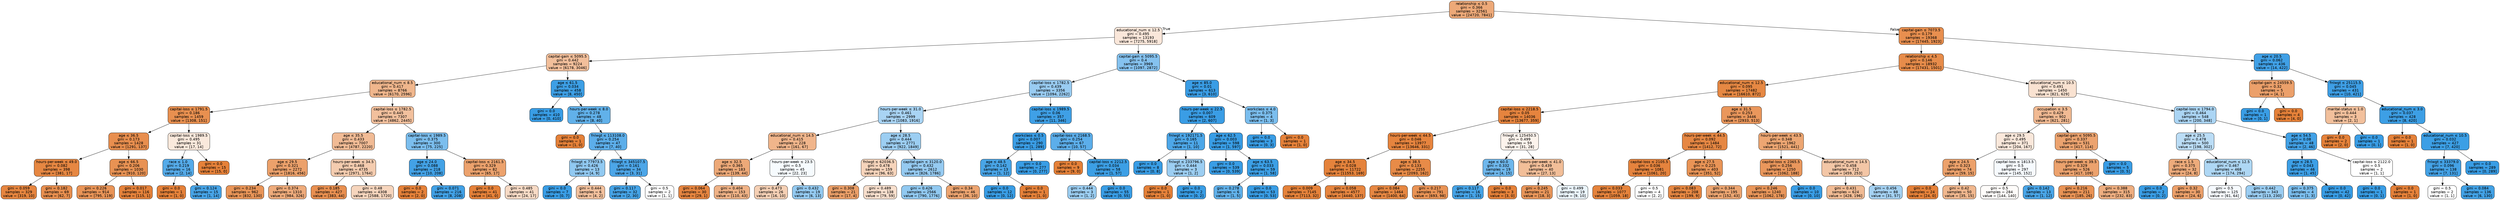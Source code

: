 digraph Tree {
node [shape=box, style="filled, rounded", color="black", fontname="helvetica"] ;
edge [fontname="helvetica"] ;
0 [label=<relationship &le; 0.5<br/>gini = 0.366<br/>samples = 32561<br/>value = [24720, 7841]>, fillcolor="#eda978"] ;
1 [label=<educational_num &le; 12.5<br/>gini = 0.495<br/>samples = 13193<br/>value = [7275, 5918]>, fillcolor="#fae7da"] ;
0 -> 1 [labeldistance=2.5, labelangle=45, headlabel="True"] ;
2 [label=<capital-gain &le; 5095.5<br/>gini = 0.442<br/>samples = 9224<br/>value = [6178, 3046]>, fillcolor="#f2bf9b"] ;
1 -> 2 ;
3 [label=<educational_num &le; 8.5<br/>gini = 0.417<br/>samples = 8766<br/>value = [6170, 2596]>, fillcolor="#f0b68c"] ;
2 -> 3 ;
4 [label=<capital-loss &le; 1791.5<br/>gini = 0.186<br/>samples = 1459<br/>value = [1308, 151]>, fillcolor="#e89050"] ;
3 -> 4 ;
5 [label=<age &le; 36.5<br/>gini = 0.173<br/>samples = 1428<br/>value = [1291, 137]>, fillcolor="#e88e4e"] ;
4 -> 5 ;
6 [label=<hours-per-week &le; 49.0<br/>gini = 0.082<br/>samples = 398<br/>value = [381, 17]>, fillcolor="#e68742"] ;
5 -> 6 ;
7 [label=<gini = 0.059<br/>samples = 329<br/>value = [319, 10]>, fillcolor="#e6853f"] ;
6 -> 7 ;
8 [label=<gini = 0.182<br/>samples = 69<br/>value = [62, 7]>, fillcolor="#e88f4f"] ;
6 -> 8 ;
9 [label=<age &le; 66.5<br/>gini = 0.206<br/>samples = 1030<br/>value = [910, 120]>, fillcolor="#e89253"] ;
5 -> 9 ;
10 [label=<gini = 0.226<br/>samples = 914<br/>value = [795, 119]>, fillcolor="#e99457"] ;
9 -> 10 ;
11 [label=<gini = 0.017<br/>samples = 116<br/>value = [115, 1]>, fillcolor="#e5823b"] ;
9 -> 11 ;
12 [label=<capital-loss &le; 1989.5<br/>gini = 0.495<br/>samples = 31<br/>value = [17, 14]>, fillcolor="#fae9dc"] ;
4 -> 12 ;
13 [label=<race &le; 1.0<br/>gini = 0.219<br/>samples = 16<br/>value = [2, 14]>, fillcolor="#55abe9"] ;
12 -> 13 ;
14 [label=<gini = 0.0<br/>samples = 1<br/>value = [1, 0]>, fillcolor="#e58139"] ;
13 -> 14 ;
15 [label=<gini = 0.124<br/>samples = 15<br/>value = [1, 14]>, fillcolor="#47a4e7"] ;
13 -> 15 ;
16 [label=<gini = 0.0<br/>samples = 15<br/>value = [15, 0]>, fillcolor="#e58139"] ;
12 -> 16 ;
17 [label=<capital-loss &le; 1782.5<br/>gini = 0.445<br/>samples = 7307<br/>value = [4862, 2445]>, fillcolor="#f2c09d"] ;
3 -> 17 ;
18 [label=<age &le; 35.5<br/>gini = 0.433<br/>samples = 7007<br/>value = [4787, 2220]>, fillcolor="#f1bb95"] ;
17 -> 18 ;
19 [label=<age &le; 29.5<br/>gini = 0.321<br/>samples = 2272<br/>value = [1816, 456]>, fillcolor="#eca16b"] ;
18 -> 19 ;
20 [label=<gini = 0.234<br/>samples = 962<br/>value = [832, 130]>, fillcolor="#e99558"] ;
19 -> 20 ;
21 [label=<gini = 0.374<br/>samples = 1310<br/>value = [984, 326]>, fillcolor="#eeab7b"] ;
19 -> 21 ;
22 [label=<hours-per-week &le; 34.5<br/>gini = 0.468<br/>samples = 4735<br/>value = [2971, 1764]>, fillcolor="#f4ccaf"] ;
18 -> 22 ;
23 [label=<gini = 0.185<br/>samples = 427<br/>value = [383, 44]>, fillcolor="#e88f50"] ;
22 -> 23 ;
24 [label=<gini = 0.48<br/>samples = 4308<br/>value = [2588, 1720]>, fillcolor="#f6d5bd"] ;
22 -> 24 ;
25 [label=<capital-loss &le; 1989.5<br/>gini = 0.375<br/>samples = 300<br/>value = [75, 225]>, fillcolor="#7bbeee"] ;
17 -> 25 ;
26 [label=<age &le; 24.0<br/>gini = 0.088<br/>samples = 218<br/>value = [10, 208]>, fillcolor="#43a2e6"] ;
25 -> 26 ;
27 [label=<gini = 0.0<br/>samples = 2<br/>value = [2, 0]>, fillcolor="#e58139"] ;
26 -> 27 ;
28 [label=<gini = 0.071<br/>samples = 216<br/>value = [8, 208]>, fillcolor="#41a1e6"] ;
26 -> 28 ;
29 [label=<capital-loss &le; 2161.5<br/>gini = 0.329<br/>samples = 82<br/>value = [65, 17]>, fillcolor="#eca26d"] ;
25 -> 29 ;
30 [label=<gini = 0.0<br/>samples = 41<br/>value = [41, 0]>, fillcolor="#e58139"] ;
29 -> 30 ;
31 [label=<gini = 0.485<br/>samples = 41<br/>value = [24, 17]>, fillcolor="#f7dac5"] ;
29 -> 31 ;
32 [label=<age &le; 61.5<br/>gini = 0.034<br/>samples = 458<br/>value = [8, 450]>, fillcolor="#3d9fe5"] ;
2 -> 32 ;
33 [label=<gini = 0.0<br/>samples = 410<br/>value = [0, 410]>, fillcolor="#399de5"] ;
32 -> 33 ;
34 [label=<hours-per-week &le; 8.0<br/>gini = 0.278<br/>samples = 48<br/>value = [8, 40]>, fillcolor="#61b1ea"] ;
32 -> 34 ;
35 [label=<gini = 0.0<br/>samples = 1<br/>value = [1, 0]>, fillcolor="#e58139"] ;
34 -> 35 ;
36 [label=<fnlwgt &le; 113108.0<br/>gini = 0.254<br/>samples = 47<br/>value = [7, 40]>, fillcolor="#5caeea"] ;
34 -> 36 ;
37 [label=<fnlwgt &le; 77973.5<br/>gini = 0.426<br/>samples = 13<br/>value = [4, 9]>, fillcolor="#91c9f1"] ;
36 -> 37 ;
38 [label=<gini = 0.0<br/>samples = 7<br/>value = [0, 7]>, fillcolor="#399de5"] ;
37 -> 38 ;
39 [label=<gini = 0.444<br/>samples = 6<br/>value = [4, 2]>, fillcolor="#f2c09c"] ;
37 -> 39 ;
40 [label=<fnlwgt &le; 345107.5<br/>gini = 0.161<br/>samples = 34<br/>value = [3, 31]>, fillcolor="#4ca6e8"] ;
36 -> 40 ;
41 [label=<gini = 0.117<br/>samples = 32<br/>value = [2, 30]>, fillcolor="#46a4e7"] ;
40 -> 41 ;
42 [label=<gini = 0.5<br/>samples = 2<br/>value = [1, 1]>, fillcolor="#ffffff"] ;
40 -> 42 ;
43 [label=<capital-gain &le; 5095.5<br/>gini = 0.4<br/>samples = 3969<br/>value = [1097, 2872]>, fillcolor="#85c2ef"] ;
1 -> 43 ;
44 [label=<capital-loss &le; 1782.5<br/>gini = 0.439<br/>samples = 3356<br/>value = [1094, 2262]>, fillcolor="#99ccf2"] ;
43 -> 44 ;
45 [label=<hours-per-week &le; 31.0<br/>gini = 0.461<br/>samples = 2999<br/>value = [1083, 1916]>, fillcolor="#a9d4f4"] ;
44 -> 45 ;
46 [label=<educational_num &le; 14.5<br/>gini = 0.415<br/>samples = 228<br/>value = [161, 67]>, fillcolor="#f0b58b"] ;
45 -> 46 ;
47 [label=<age &le; 32.5<br/>gini = 0.365<br/>samples = 183<br/>value = [139, 44]>, fillcolor="#eda978"] ;
46 -> 47 ;
48 [label=<gini = 0.064<br/>samples = 30<br/>value = [29, 1]>, fillcolor="#e68540"] ;
47 -> 48 ;
49 [label=<gini = 0.404<br/>samples = 153<br/>value = [110, 43]>, fillcolor="#efb286"] ;
47 -> 49 ;
50 [label=<hours-per-week &le; 23.5<br/>gini = 0.5<br/>samples = 45<br/>value = [22, 23]>, fillcolor="#f6fbfe"] ;
46 -> 50 ;
51 [label=<gini = 0.473<br/>samples = 26<br/>value = [16, 10]>, fillcolor="#f5d0b5"] ;
50 -> 51 ;
52 [label=<gini = 0.432<br/>samples = 19<br/>value = [6, 13]>, fillcolor="#94caf1"] ;
50 -> 52 ;
53 [label=<age &le; 28.5<br/>gini = 0.444<br/>samples = 2771<br/>value = [922, 1849]>, fillcolor="#9ccef2"] ;
45 -> 53 ;
54 [label=<fnlwgt &le; 62036.5<br/>gini = 0.478<br/>samples = 159<br/>value = [96, 63]>, fillcolor="#f6d4bb"] ;
53 -> 54 ;
55 [label=<gini = 0.308<br/>samples = 21<br/>value = [17, 4]>, fillcolor="#eb9f68"] ;
54 -> 55 ;
56 [label=<gini = 0.489<br/>samples = 138<br/>value = [79, 59]>, fillcolor="#f8dfcd"] ;
54 -> 56 ;
57 [label=<capital-gain &le; 3120.0<br/>gini = 0.432<br/>samples = 2612<br/>value = [826, 1786]>, fillcolor="#95caf1"] ;
53 -> 57 ;
58 [label=<gini = 0.426<br/>samples = 2566<br/>value = [790, 1776]>, fillcolor="#91c9f1"] ;
57 -> 58 ;
59 [label=<gini = 0.34<br/>samples = 46<br/>value = [36, 10]>, fillcolor="#eca470"] ;
57 -> 59 ;
60 [label=<capital-loss &le; 1989.5<br/>gini = 0.06<br/>samples = 357<br/>value = [11, 346]>, fillcolor="#3fa0e6"] ;
44 -> 60 ;
61 [label=<workclass &le; 0.5<br/>gini = 0.007<br/>samples = 290<br/>value = [1, 289]>, fillcolor="#3a9de5"] ;
60 -> 61 ;
62 [label=<age &le; 48.5<br/>gini = 0.142<br/>samples = 13<br/>value = [1, 12]>, fillcolor="#49a5e7"] ;
61 -> 62 ;
63 [label=<gini = 0.0<br/>samples = 12<br/>value = [0, 12]>, fillcolor="#399de5"] ;
62 -> 63 ;
64 [label=<gini = 0.0<br/>samples = 1<br/>value = [1, 0]>, fillcolor="#e58139"] ;
62 -> 64 ;
65 [label=<gini = 0.0<br/>samples = 277<br/>value = [0, 277]>, fillcolor="#399de5"] ;
61 -> 65 ;
66 [label=<capital-loss &le; 2168.5<br/>gini = 0.254<br/>samples = 67<br/>value = [10, 57]>, fillcolor="#5caeea"] ;
60 -> 66 ;
67 [label=<gini = 0.0<br/>samples = 9<br/>value = [9, 0]>, fillcolor="#e58139"] ;
66 -> 67 ;
68 [label=<capital-loss &le; 2212.5<br/>gini = 0.034<br/>samples = 58<br/>value = [1, 57]>, fillcolor="#3c9fe5"] ;
66 -> 68 ;
69 [label=<gini = 0.444<br/>samples = 3<br/>value = [1, 2]>, fillcolor="#9ccef2"] ;
68 -> 69 ;
70 [label=<gini = 0.0<br/>samples = 55<br/>value = [0, 55]>, fillcolor="#399de5"] ;
68 -> 70 ;
71 [label=<age &le; 85.0<br/>gini = 0.01<br/>samples = 613<br/>value = [3, 610]>, fillcolor="#3a9de5"] ;
43 -> 71 ;
72 [label=<hours-per-week &le; 22.5<br/>gini = 0.007<br/>samples = 609<br/>value = [2, 607]>, fillcolor="#3a9de5"] ;
71 -> 72 ;
73 [label=<fnlwgt &le; 192171.5<br/>gini = 0.165<br/>samples = 11<br/>value = [1, 10]>, fillcolor="#4da7e8"] ;
72 -> 73 ;
74 [label=<gini = 0.0<br/>samples = 8<br/>value = [0, 8]>, fillcolor="#399de5"] ;
73 -> 74 ;
75 [label=<fnlwgt &le; 233796.5<br/>gini = 0.444<br/>samples = 3<br/>value = [1, 2]>, fillcolor="#9ccef2"] ;
73 -> 75 ;
76 [label=<gini = 0.0<br/>samples = 1<br/>value = [1, 0]>, fillcolor="#e58139"] ;
75 -> 76 ;
77 [label=<gini = 0.0<br/>samples = 2<br/>value = [0, 2]>, fillcolor="#399de5"] ;
75 -> 77 ;
78 [label=<age &le; 62.5<br/>gini = 0.003<br/>samples = 598<br/>value = [1, 597]>, fillcolor="#399de5"] ;
72 -> 78 ;
79 [label=<gini = 0.0<br/>samples = 539<br/>value = [0, 539]>, fillcolor="#399de5"] ;
78 -> 79 ;
80 [label=<age &le; 63.5<br/>gini = 0.033<br/>samples = 59<br/>value = [1, 58]>, fillcolor="#3c9fe5"] ;
78 -> 80 ;
81 [label=<gini = 0.278<br/>samples = 6<br/>value = [1, 5]>, fillcolor="#61b1ea"] ;
80 -> 81 ;
82 [label=<gini = 0.0<br/>samples = 53<br/>value = [0, 53]>, fillcolor="#399de5"] ;
80 -> 82 ;
83 [label=<workclass &le; 4.0<br/>gini = 0.375<br/>samples = 4<br/>value = [1, 3]>, fillcolor="#7bbeee"] ;
71 -> 83 ;
84 [label=<gini = 0.0<br/>samples = 3<br/>value = [0, 3]>, fillcolor="#399de5"] ;
83 -> 84 ;
85 [label=<gini = 0.0<br/>samples = 1<br/>value = [1, 0]>, fillcolor="#e58139"] ;
83 -> 85 ;
86 [label=<capital-gain &le; 7073.5<br/>gini = 0.179<br/>samples = 19368<br/>value = [17445, 1923]>, fillcolor="#e88f4f"] ;
0 -> 86 [labeldistance=2.5, labelangle=-45, headlabel="False"] ;
87 [label=<relationship &le; 4.5<br/>gini = 0.146<br/>samples = 18932<br/>value = [17431, 1501]>, fillcolor="#e78c4a"] ;
86 -> 87 ;
88 [label=<educational_num &le; 12.5<br/>gini = 0.095<br/>samples = 17482<br/>value = [16610, 872]>, fillcolor="#e68843"] ;
87 -> 88 ;
89 [label=<capital-loss &le; 2218.5<br/>gini = 0.05<br/>samples = 14036<br/>value = [13677, 359]>, fillcolor="#e6843e"] ;
88 -> 89 ;
90 [label=<hours-per-week &le; 44.5<br/>gini = 0.046<br/>samples = 13977<br/>value = [13646, 331]>, fillcolor="#e6843e"] ;
89 -> 90 ;
91 [label=<age &le; 34.5<br/>gini = 0.028<br/>samples = 11722<br/>value = [11553, 169]>, fillcolor="#e5833c"] ;
90 -> 91 ;
92 [label=<gini = 0.009<br/>samples = 7145<br/>value = [7113, 32]>, fillcolor="#e5823a"] ;
91 -> 92 ;
93 [label=<gini = 0.058<br/>samples = 4577<br/>value = [4440, 137]>, fillcolor="#e6853f"] ;
91 -> 93 ;
94 [label=<age &le; 38.5<br/>gini = 0.133<br/>samples = 2255<br/>value = [2093, 162]>, fillcolor="#e78b48"] ;
90 -> 94 ;
95 [label=<gini = 0.084<br/>samples = 1464<br/>value = [1400, 64]>, fillcolor="#e68742"] ;
94 -> 95 ;
96 [label=<gini = 0.217<br/>samples = 791<br/>value = [693, 98]>, fillcolor="#e99355"] ;
94 -> 96 ;
97 [label=<fnlwgt &le; 125450.5<br/>gini = 0.499<br/>samples = 59<br/>value = [31, 28]>, fillcolor="#fcf3ec"] ;
89 -> 97 ;
98 [label=<age &le; 60.0<br/>gini = 0.332<br/>samples = 19<br/>value = [4, 15]>, fillcolor="#6eb7ec"] ;
97 -> 98 ;
99 [label=<gini = 0.117<br/>samples = 16<br/>value = [1, 15]>, fillcolor="#46a4e7"] ;
98 -> 99 ;
100 [label=<gini = 0.0<br/>samples = 3<br/>value = [3, 0]>, fillcolor="#e58139"] ;
98 -> 100 ;
101 [label=<hours-per-week &le; 41.0<br/>gini = 0.439<br/>samples = 40<br/>value = [27, 13]>, fillcolor="#f2be98"] ;
97 -> 101 ;
102 [label=<gini = 0.245<br/>samples = 21<br/>value = [18, 3]>, fillcolor="#e9965a"] ;
101 -> 102 ;
103 [label=<gini = 0.499<br/>samples = 19<br/>value = [9, 10]>, fillcolor="#ebf5fc"] ;
101 -> 103 ;
104 [label=<age &le; 31.5<br/>gini = 0.253<br/>samples = 3446<br/>value = [2933, 513]>, fillcolor="#ea975c"] ;
88 -> 104 ;
105 [label=<hours-per-week &le; 44.5<br/>gini = 0.092<br/>samples = 1484<br/>value = [1412, 72]>, fillcolor="#e68743"] ;
104 -> 105 ;
106 [label=<capital-loss &le; 2105.5<br/>gini = 0.036<br/>samples = 1081<br/>value = [1061, 20]>, fillcolor="#e5833d"] ;
105 -> 106 ;
107 [label=<gini = 0.033<br/>samples = 1077<br/>value = [1059, 18]>, fillcolor="#e5833c"] ;
106 -> 107 ;
108 [label=<gini = 0.5<br/>samples = 4<br/>value = [2, 2]>, fillcolor="#ffffff"] ;
106 -> 108 ;
109 [label=<age &le; 27.5<br/>gini = 0.225<br/>samples = 403<br/>value = [351, 52]>, fillcolor="#e99456"] ;
105 -> 109 ;
110 [label=<gini = 0.083<br/>samples = 208<br/>value = [199, 9]>, fillcolor="#e68742"] ;
109 -> 110 ;
111 [label=<gini = 0.344<br/>samples = 195<br/>value = [152, 43]>, fillcolor="#eca571"] ;
109 -> 111 ;
112 [label=<hours-per-week &le; 43.5<br/>gini = 0.348<br/>samples = 1962<br/>value = [1521, 441]>, fillcolor="#eda672"] ;
104 -> 112 ;
113 [label=<capital-loss &le; 2365.5<br/>gini = 0.256<br/>samples = 1250<br/>value = [1062, 188]>, fillcolor="#ea975c"] ;
112 -> 113 ;
114 [label=<gini = 0.246<br/>samples = 1240<br/>value = [1062, 178]>, fillcolor="#e9965a"] ;
113 -> 114 ;
115 [label=<gini = 0.0<br/>samples = 10<br/>value = [0, 10]>, fillcolor="#399de5"] ;
113 -> 115 ;
116 [label=<educational_num &le; 14.5<br/>gini = 0.458<br/>samples = 712<br/>value = [459, 253]>, fillcolor="#f3c6a6"] ;
112 -> 116 ;
117 [label=<gini = 0.431<br/>samples = 624<br/>value = [428, 196]>, fillcolor="#f1bb94"] ;
116 -> 117 ;
118 [label=<gini = 0.456<br/>samples = 88<br/>value = [31, 57]>, fillcolor="#a5d2f3"] ;
116 -> 118 ;
119 [label=<educational_num &le; 10.5<br/>gini = 0.491<br/>samples = 1450<br/>value = [821, 629]>, fillcolor="#f9e2d1"] ;
87 -> 119 ;
120 [label=<occupation &le; 3.5<br/>gini = 0.429<br/>samples = 902<br/>value = [621, 281]>, fillcolor="#f1ba93"] ;
119 -> 120 ;
121 [label=<age &le; 29.5<br/>gini = 0.495<br/>samples = 371<br/>value = [204, 167]>, fillcolor="#fae8db"] ;
120 -> 121 ;
122 [label=<age &le; 24.5<br/>gini = 0.323<br/>samples = 74<br/>value = [59, 15]>, fillcolor="#eca16b"] ;
121 -> 122 ;
123 [label=<gini = 0.0<br/>samples = 24<br/>value = [24, 0]>, fillcolor="#e58139"] ;
122 -> 123 ;
124 [label=<gini = 0.42<br/>samples = 50<br/>value = [35, 15]>, fillcolor="#f0b78e"] ;
122 -> 124 ;
125 [label=<capital-loss &le; 1813.5<br/>gini = 0.5<br/>samples = 297<br/>value = [145, 152]>, fillcolor="#f6fafe"] ;
121 -> 125 ;
126 [label=<gini = 0.5<br/>samples = 284<br/>value = [144, 140]>, fillcolor="#fefcfa"] ;
125 -> 126 ;
127 [label=<gini = 0.142<br/>samples = 13<br/>value = [1, 12]>, fillcolor="#49a5e7"] ;
125 -> 127 ;
128 [label=<capital-gain &le; 5095.5<br/>gini = 0.337<br/>samples = 531<br/>value = [417, 114]>, fillcolor="#eca36f"] ;
120 -> 128 ;
129 [label=<hours-per-week &le; 39.5<br/>gini = 0.329<br/>samples = 526<br/>value = [417, 109]>, fillcolor="#eca26d"] ;
128 -> 129 ;
130 [label=<gini = 0.216<br/>samples = 211<br/>value = [185, 26]>, fillcolor="#e99355"] ;
129 -> 130 ;
131 [label=<gini = 0.388<br/>samples = 315<br/>value = [232, 83]>, fillcolor="#eeae80"] ;
129 -> 131 ;
132 [label=<gini = 0.0<br/>samples = 5<br/>value = [0, 5]>, fillcolor="#399de5"] ;
128 -> 132 ;
133 [label=<capital-loss &le; 1794.0<br/>gini = 0.464<br/>samples = 548<br/>value = [200, 348]>, fillcolor="#abd5f4"] ;
119 -> 133 ;
134 [label=<age &le; 25.5<br/>gini = 0.478<br/>samples = 500<br/>value = [198, 302]>, fillcolor="#bbddf6"] ;
133 -> 134 ;
135 [label=<race &le; 1.5<br/>gini = 0.375<br/>samples = 32<br/>value = [24, 8]>, fillcolor="#eeab7b"] ;
134 -> 135 ;
136 [label=<gini = 0.0<br/>samples = 2<br/>value = [0, 2]>, fillcolor="#399de5"] ;
135 -> 136 ;
137 [label=<gini = 0.32<br/>samples = 30<br/>value = [24, 6]>, fillcolor="#eca06a"] ;
135 -> 137 ;
138 [label=<educational_num &le; 12.5<br/>gini = 0.467<br/>samples = 468<br/>value = [174, 294]>, fillcolor="#aed7f4"] ;
134 -> 138 ;
139 [label=<gini = 0.5<br/>samples = 125<br/>value = [61, 64]>, fillcolor="#f6fafe"] ;
138 -> 139 ;
140 [label=<gini = 0.442<br/>samples = 343<br/>value = [113, 230]>, fillcolor="#9acdf2"] ;
138 -> 140 ;
141 [label=<age &le; 54.5<br/>gini = 0.08<br/>samples = 48<br/>value = [2, 46]>, fillcolor="#42a1e6"] ;
133 -> 141 ;
142 [label=<age &le; 28.5<br/>gini = 0.043<br/>samples = 46<br/>value = [1, 45]>, fillcolor="#3d9fe6"] ;
141 -> 142 ;
143 [label=<gini = 0.375<br/>samples = 4<br/>value = [1, 3]>, fillcolor="#7bbeee"] ;
142 -> 143 ;
144 [label=<gini = 0.0<br/>samples = 42<br/>value = [0, 42]>, fillcolor="#399de5"] ;
142 -> 144 ;
145 [label=<capital-loss &le; 2122.0<br/>gini = 0.5<br/>samples = 2<br/>value = [1, 1]>, fillcolor="#ffffff"] ;
141 -> 145 ;
146 [label=<gini = 0.0<br/>samples = 1<br/>value = [0, 1]>, fillcolor="#399de5"] ;
145 -> 146 ;
147 [label=<gini = 0.0<br/>samples = 1<br/>value = [1, 0]>, fillcolor="#e58139"] ;
145 -> 147 ;
148 [label=<age &le; 20.5<br/>gini = 0.062<br/>samples = 436<br/>value = [14, 422]>, fillcolor="#40a0e6"] ;
86 -> 148 ;
149 [label=<capital-gain &le; 24559.5<br/>gini = 0.32<br/>samples = 5<br/>value = [4, 1]>, fillcolor="#eca06a"] ;
148 -> 149 ;
150 [label=<gini = 0.0<br/>samples = 1<br/>value = [0, 1]>, fillcolor="#399de5"] ;
149 -> 150 ;
151 [label=<gini = 0.0<br/>samples = 4<br/>value = [4, 0]>, fillcolor="#e58139"] ;
149 -> 151 ;
152 [label=<fnlwgt &le; 25115.5<br/>gini = 0.045<br/>samples = 431<br/>value = [10, 421]>, fillcolor="#3e9fe6"] ;
148 -> 152 ;
153 [label=<marital-status &le; 1.0<br/>gini = 0.444<br/>samples = 3<br/>value = [2, 1]>, fillcolor="#f2c09c"] ;
152 -> 153 ;
154 [label=<gini = 0.0<br/>samples = 2<br/>value = [2, 0]>, fillcolor="#e58139"] ;
153 -> 154 ;
155 [label=<gini = 0.0<br/>samples = 1<br/>value = [0, 1]>, fillcolor="#399de5"] ;
153 -> 155 ;
156 [label=<educational_num &le; 3.0<br/>gini = 0.037<br/>samples = 428<br/>value = [8, 420]>, fillcolor="#3d9fe5"] ;
152 -> 156 ;
157 [label=<gini = 0.0<br/>samples = 1<br/>value = [1, 0]>, fillcolor="#e58139"] ;
156 -> 157 ;
158 [label=<educational_num &le; 10.5<br/>gini = 0.032<br/>samples = 427<br/>value = [7, 420]>, fillcolor="#3c9fe5"] ;
156 -> 158 ;
159 [label=<fnlwgt &le; 33379.0<br/>gini = 0.096<br/>samples = 138<br/>value = [7, 131]>, fillcolor="#44a2e6"] ;
158 -> 159 ;
160 [label=<gini = 0.5<br/>samples = 2<br/>value = [1, 1]>, fillcolor="#ffffff"] ;
159 -> 160 ;
161 [label=<gini = 0.084<br/>samples = 136<br/>value = [6, 130]>, fillcolor="#42a2e6"] ;
159 -> 161 ;
162 [label=<gini = 0.0<br/>samples = 289<br/>value = [0, 289]>, fillcolor="#399de5"] ;
158 -> 162 ;
}